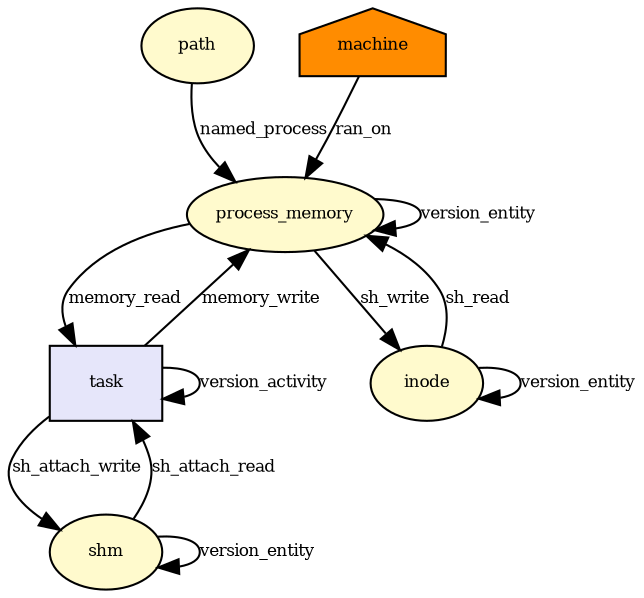 digraph RGL__DirectedAdjacencyGraph {path[fontsize = 8,label = "path",shape = ellipse, fillcolor="#fffacd", style = filled]

process_memory[fontsize = 8,label = "process_memory",shape = ellipse, fillcolor="#fffacd", style = filled]

path -> process_memory[fontsize = 8,label = "named_process", color="#000000"]

process_memory -> process_memory[fontsize = 8,label = "version_entity", color="#000000"]

machine[fontsize = 8,label = "machine",shape = house, fillcolor="#ff8c00", style = filled]

machine -> process_memory[fontsize = 8,label = "ran_on", color="#000000"]

task[fontsize = 8,label = "task",shape = rectangle, fillcolor="#e6e6fa", style = filled]

task -> task[fontsize = 8,label = "version_activity", color="#000000"]

shm[fontsize = 8,label = "shm",shape = ellipse, fillcolor="#fffacd", style = filled]

shm -> task[fontsize = 8,label = "sh_attach_read", color="#000000"]

task -> process_memory[fontsize = 8,label = "memory_write", color="#000000"]

inode[fontsize = 8,label = "inode",shape = ellipse, fillcolor="#fffacd", style = filled]

inode -> inode[fontsize = 8,label = "version_entity", color="#000000"]

process_memory -> inode[fontsize = 8,label = "sh_write", color="#000000"]

inode -> process_memory[fontsize = 8,label = "sh_read", color="#000000"]

process_memory -> task[fontsize = 8,label = "memory_read", color="#000000"]

shm -> shm[fontsize = 8,label = "version_entity", color="#000000"]

task -> shm[fontsize = 8,label = "sh_attach_write", color="#000000"]

}